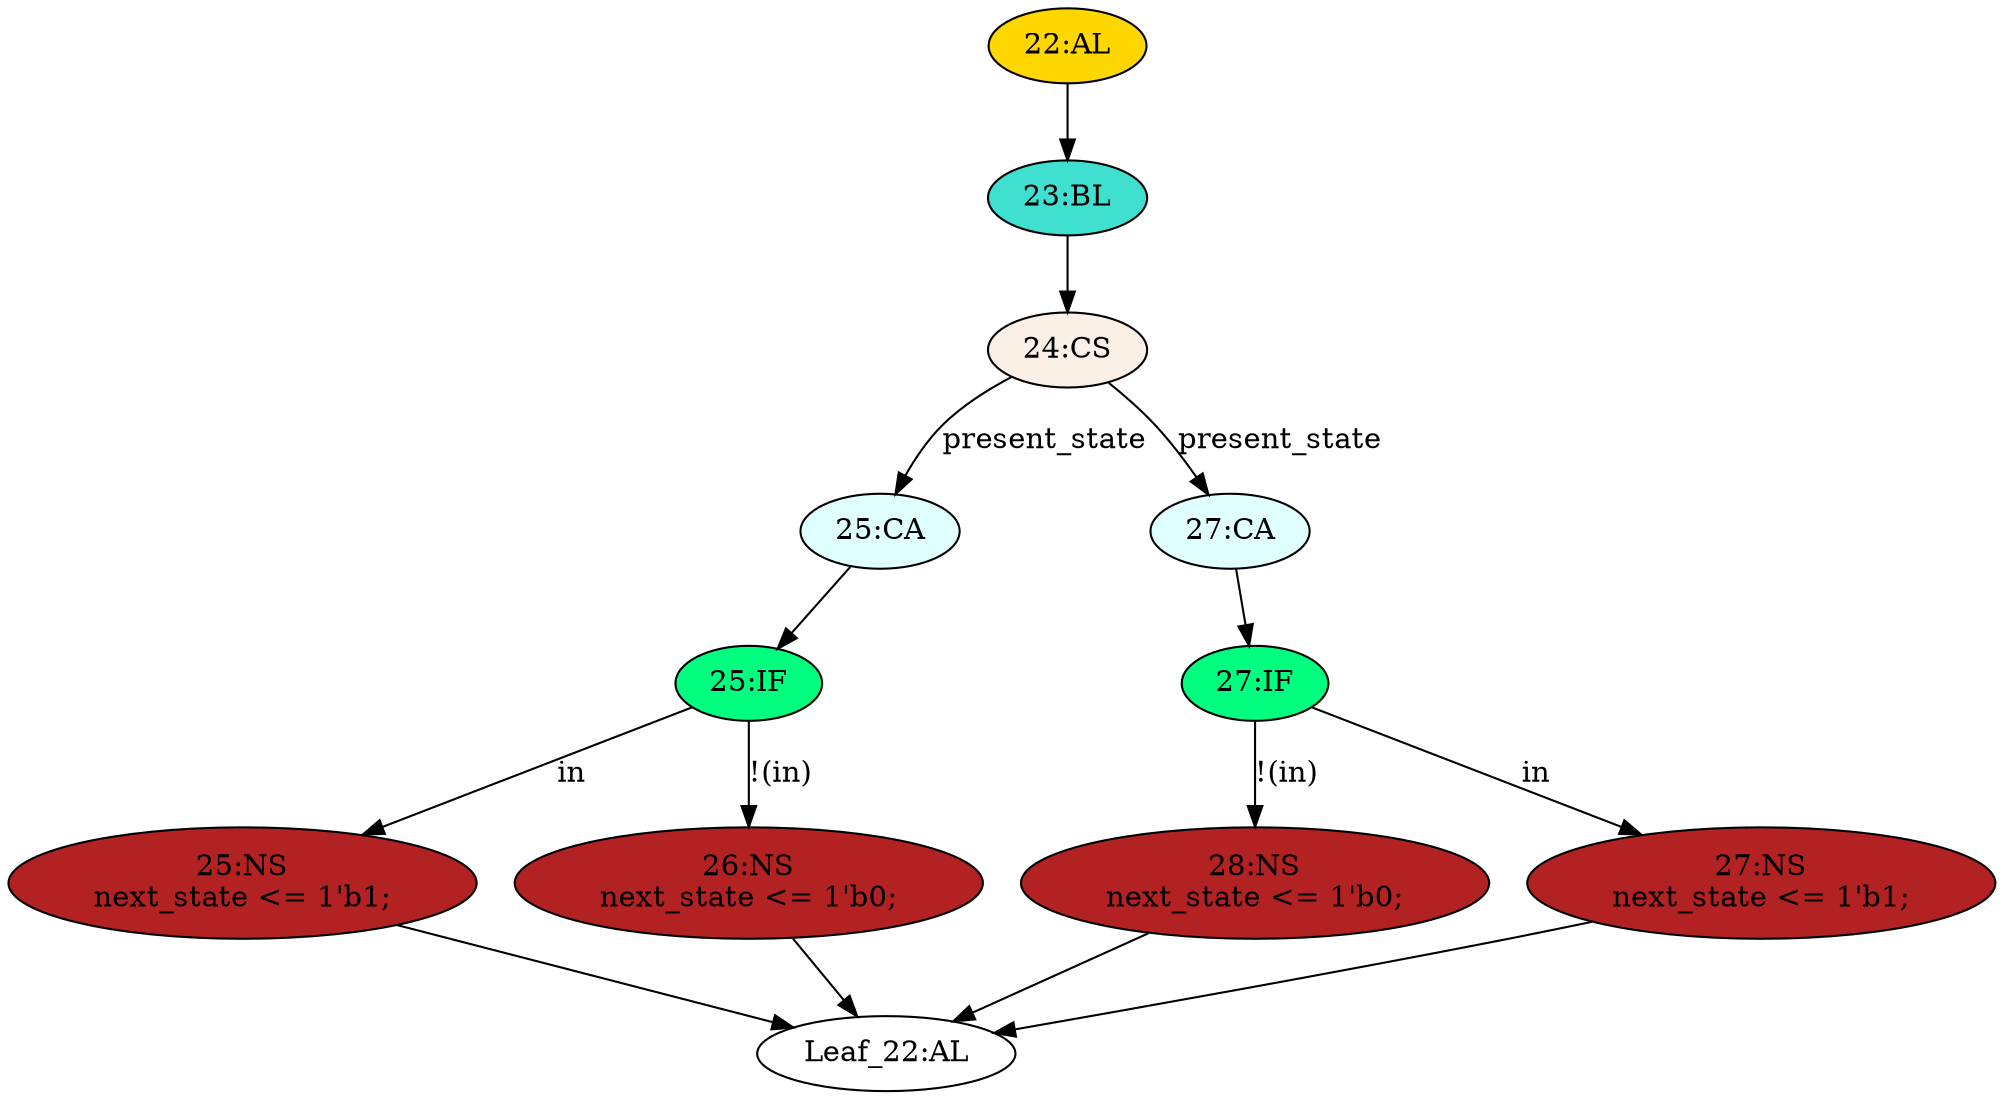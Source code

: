 strict digraph "" {
	node [label="\N"];
	"22:AL"	[ast="<pyverilog.vparser.ast.Always object at 0x7f290fd61fd0>",
		clk_sens=False,
		fillcolor=gold,
		label="22:AL",
		sens="['present_state', 'in']",
		statements="[]",
		style=filled,
		typ=Always,
		use_var="['present_state', 'in']"];
	"23:BL"	[ast="<pyverilog.vparser.ast.Block object at 0x7f290fd4b1d0>",
		fillcolor=turquoise,
		label="23:BL",
		statements="[]",
		style=filled,
		typ=Block];
	"22:AL" -> "23:BL"	[cond="[]",
		lineno=None];
	"27:IF"	[ast="<pyverilog.vparser.ast.IfStatement object at 0x7f290fd4b790>",
		fillcolor=springgreen,
		label="27:IF",
		statements="[]",
		style=filled,
		typ=IfStatement];
	"28:NS"	[ast="<pyverilog.vparser.ast.NonblockingSubstitution object at 0x7f290fd4b7d0>",
		fillcolor=firebrick,
		label="28:NS
next_state <= 1'b0;",
		statements="[<pyverilog.vparser.ast.NonblockingSubstitution object at 0x7f290fd4b7d0>]",
		style=filled,
		typ=NonblockingSubstitution];
	"27:IF" -> "28:NS"	[cond="['in']",
		label="!(in)",
		lineno=27];
	"27:NS"	[ast="<pyverilog.vparser.ast.NonblockingSubstitution object at 0x7f290fd4b910>",
		fillcolor=firebrick,
		label="27:NS
next_state <= 1'b1;",
		statements="[<pyverilog.vparser.ast.NonblockingSubstitution object at 0x7f290fd4b910>]",
		style=filled,
		typ=NonblockingSubstitution];
	"27:IF" -> "27:NS"	[cond="['in']",
		label=in,
		lineno=27];
	"25:CA"	[ast="<pyverilog.vparser.ast.Case object at 0x7f290fd4b2d0>",
		fillcolor=lightcyan,
		label="25:CA",
		statements="[]",
		style=filled,
		typ=Case];
	"25:IF"	[ast="<pyverilog.vparser.ast.IfStatement object at 0x7f290fd4b350>",
		fillcolor=springgreen,
		label="25:IF",
		statements="[]",
		style=filled,
		typ=IfStatement];
	"25:CA" -> "25:IF"	[cond="[]",
		lineno=None];
	"Leaf_22:AL"	[def_var="['next_state']",
		label="Leaf_22:AL"];
	"28:NS" -> "Leaf_22:AL"	[cond="[]",
		lineno=None];
	"25:NS"	[ast="<pyverilog.vparser.ast.NonblockingSubstitution object at 0x7f290fd4b590>",
		fillcolor=firebrick,
		label="25:NS
next_state <= 1'b1;",
		statements="[<pyverilog.vparser.ast.NonblockingSubstitution object at 0x7f290fd4b590>]",
		style=filled,
		typ=NonblockingSubstitution];
	"25:NS" -> "Leaf_22:AL"	[cond="[]",
		lineno=None];
	"25:IF" -> "25:NS"	[cond="['in']",
		label=in,
		lineno=25];
	"26:NS"	[ast="<pyverilog.vparser.ast.NonblockingSubstitution object at 0x7f290fd4b3d0>",
		fillcolor=firebrick,
		label="26:NS
next_state <= 1'b0;",
		statements="[<pyverilog.vparser.ast.NonblockingSubstitution object at 0x7f290fd4b3d0>]",
		style=filled,
		typ=NonblockingSubstitution];
	"25:IF" -> "26:NS"	[cond="['in']",
		label="!(in)",
		lineno=25];
	"26:NS" -> "Leaf_22:AL"	[cond="[]",
		lineno=None];
	"24:CS"	[ast="<pyverilog.vparser.ast.CaseStatement object at 0x7f290fd4b210>",
		fillcolor=linen,
		label="24:CS",
		statements="[]",
		style=filled,
		typ=CaseStatement];
	"24:CS" -> "25:CA"	[cond="['present_state']",
		label=present_state,
		lineno=24];
	"27:CA"	[ast="<pyverilog.vparser.ast.Case object at 0x7f290fd4b710>",
		fillcolor=lightcyan,
		label="27:CA",
		statements="[]",
		style=filled,
		typ=Case];
	"24:CS" -> "27:CA"	[cond="['present_state']",
		label=present_state,
		lineno=24];
	"27:NS" -> "Leaf_22:AL"	[cond="[]",
		lineno=None];
	"27:CA" -> "27:IF"	[cond="[]",
		lineno=None];
	"23:BL" -> "24:CS"	[cond="[]",
		lineno=None];
}
